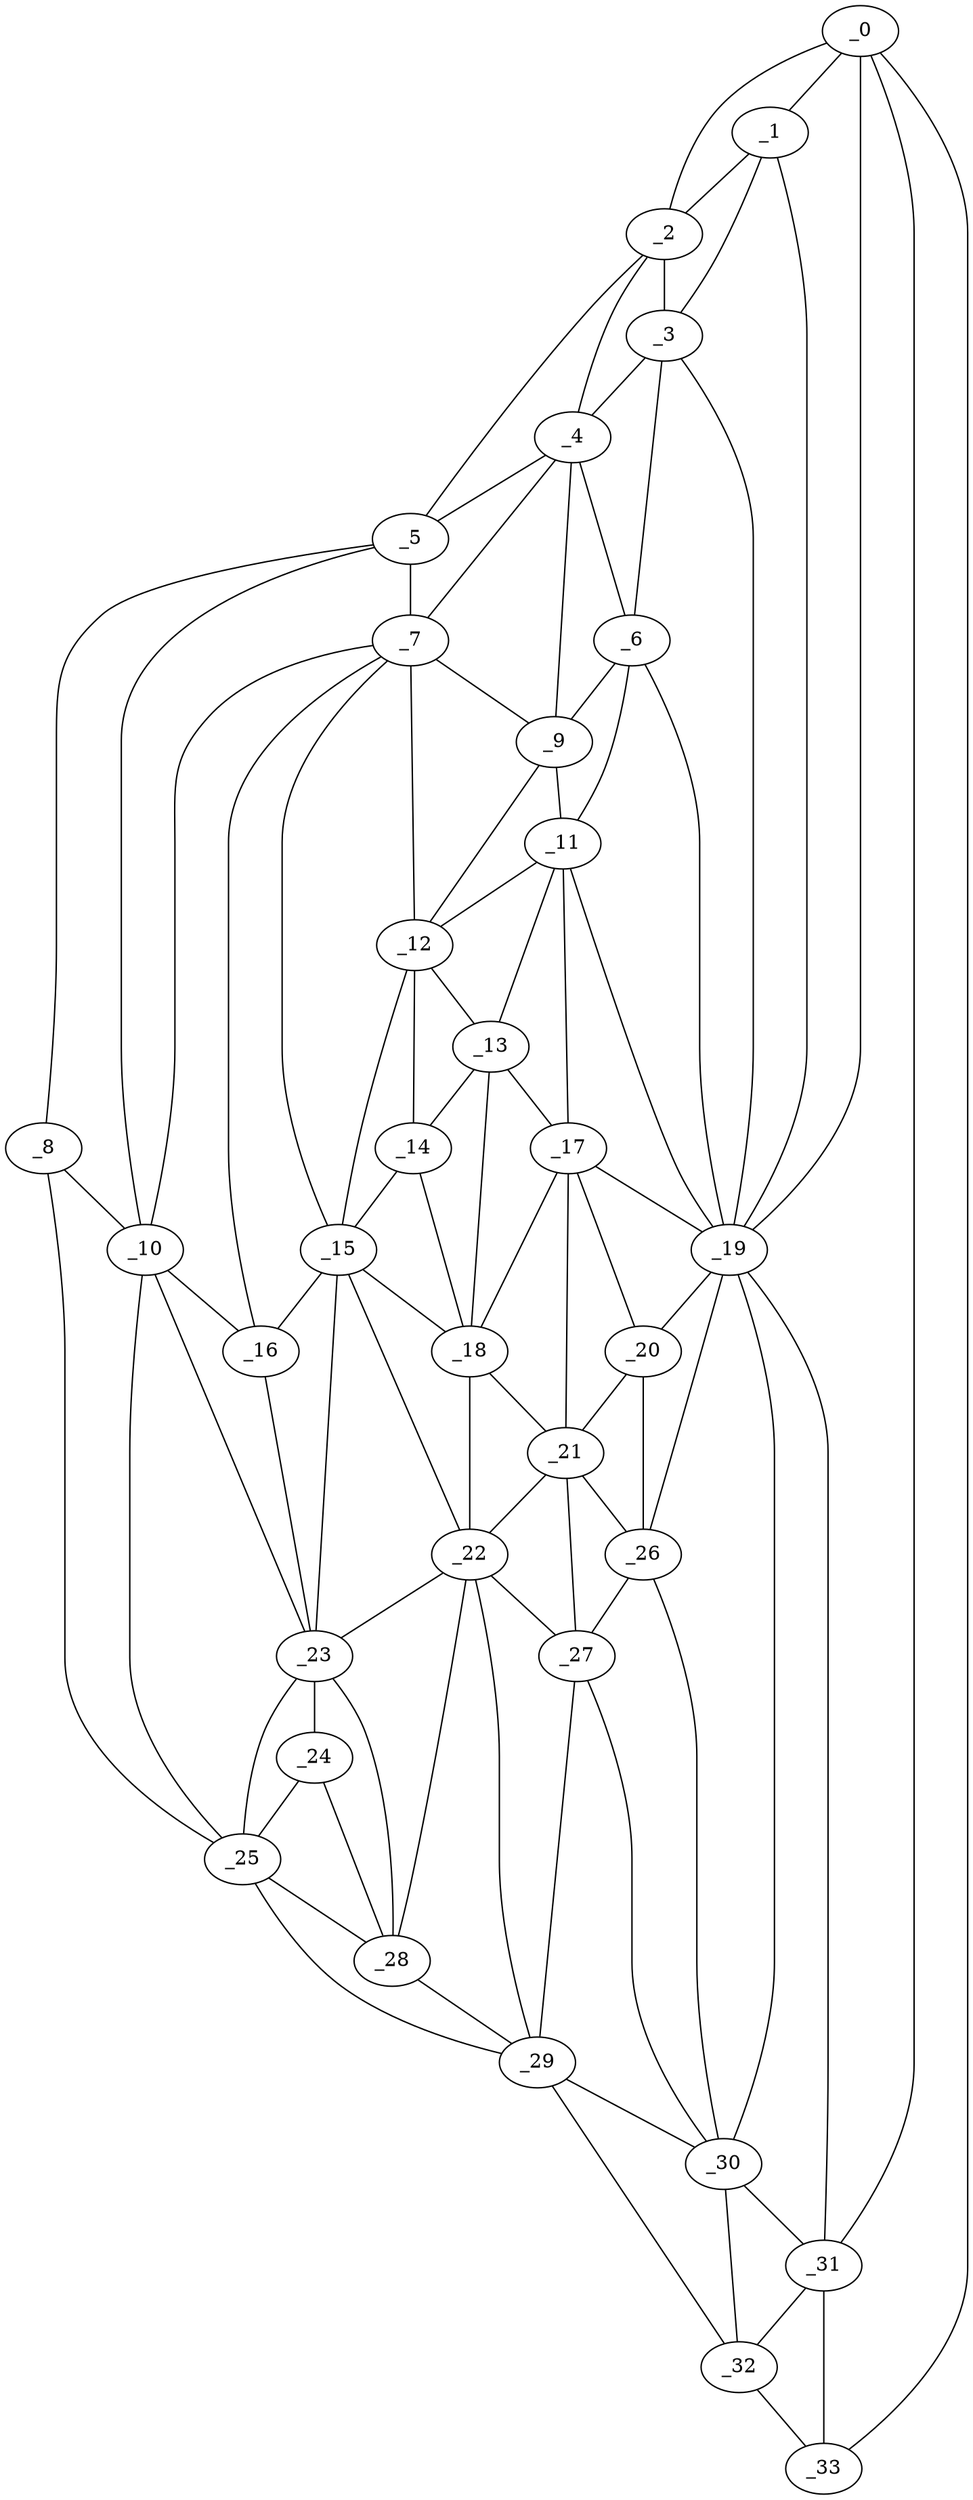 graph "obj71__0.gxl" {
	_0	 [x=19,
		y=17];
	_1	 [x=29,
		y=56];
	_0 -- _1	 [valence=2];
	_2	 [x=31,
		y=77];
	_0 -- _2	 [valence=1];
	_19	 [x=76,
		y=57];
	_0 -- _19	 [valence=2];
	_31	 [x=109,
		y=22];
	_0 -- _31	 [valence=2];
	_33	 [x=111,
		y=14];
	_0 -- _33	 [valence=1];
	_1 -- _2	 [valence=2];
	_3	 [x=46,
		y=68];
	_1 -- _3	 [valence=2];
	_1 -- _19	 [valence=2];
	_2 -- _3	 [valence=2];
	_4	 [x=49,
		y=81];
	_2 -- _4	 [valence=1];
	_5	 [x=51,
		y=111];
	_2 -- _5	 [valence=1];
	_3 -- _4	 [valence=2];
	_6	 [x=52,
		y=71];
	_3 -- _6	 [valence=2];
	_3 -- _19	 [valence=1];
	_4 -- _5	 [valence=2];
	_4 -- _6	 [valence=1];
	_7	 [x=56,
		y=92];
	_4 -- _7	 [valence=2];
	_9	 [x=59,
		y=79];
	_4 -- _9	 [valence=2];
	_5 -- _7	 [valence=2];
	_8	 [x=58,
		y=112];
	_5 -- _8	 [valence=1];
	_10	 [x=61,
		y=107];
	_5 -- _10	 [valence=2];
	_6 -- _9	 [valence=1];
	_11	 [x=63,
		y=71];
	_6 -- _11	 [valence=2];
	_6 -- _19	 [valence=1];
	_7 -- _9	 [valence=1];
	_7 -- _10	 [valence=1];
	_12	 [x=64,
		y=79];
	_7 -- _12	 [valence=2];
	_15	 [x=71,
		y=91];
	_7 -- _15	 [valence=1];
	_16	 [x=72,
		y=96];
	_7 -- _16	 [valence=2];
	_8 -- _10	 [valence=2];
	_25	 [x=89,
		y=112];
	_8 -- _25	 [valence=1];
	_9 -- _11	 [valence=2];
	_9 -- _12	 [valence=1];
	_10 -- _16	 [valence=2];
	_23	 [x=84,
		y=101];
	_10 -- _23	 [valence=2];
	_10 -- _25	 [valence=1];
	_11 -- _12	 [valence=2];
	_13	 [x=68,
		y=72];
	_11 -- _13	 [valence=2];
	_17	 [x=74,
		y=69];
	_11 -- _17	 [valence=2];
	_11 -- _19	 [valence=2];
	_12 -- _13	 [valence=1];
	_14	 [x=68,
		y=79];
	_12 -- _14	 [valence=2];
	_12 -- _15	 [valence=2];
	_13 -- _14	 [valence=2];
	_13 -- _17	 [valence=2];
	_18	 [x=74,
		y=80];
	_13 -- _18	 [valence=2];
	_14 -- _15	 [valence=2];
	_14 -- _18	 [valence=2];
	_15 -- _16	 [valence=2];
	_15 -- _18	 [valence=1];
	_22	 [x=82,
		y=77];
	_15 -- _22	 [valence=1];
	_15 -- _23	 [valence=2];
	_16 -- _23	 [valence=2];
	_17 -- _18	 [valence=2];
	_17 -- _19	 [valence=1];
	_20	 [x=80,
		y=63];
	_17 -- _20	 [valence=2];
	_21	 [x=82,
		y=72];
	_17 -- _21	 [valence=1];
	_18 -- _21	 [valence=1];
	_18 -- _22	 [valence=2];
	_19 -- _20	 [valence=2];
	_26	 [x=92,
		y=58];
	_19 -- _26	 [valence=2];
	_30	 [x=108,
		y=34];
	_19 -- _30	 [valence=1];
	_19 -- _31	 [valence=2];
	_20 -- _21	 [valence=2];
	_20 -- _26	 [valence=2];
	_21 -- _22	 [valence=2];
	_21 -- _26	 [valence=2];
	_27	 [x=97,
		y=64];
	_21 -- _27	 [valence=2];
	_22 -- _23	 [valence=2];
	_22 -- _27	 [valence=1];
	_28	 [x=98,
		y=103];
	_22 -- _28	 [valence=1];
	_29	 [x=105,
		y=101];
	_22 -- _29	 [valence=2];
	_24	 [x=88,
		y=106];
	_23 -- _24	 [valence=2];
	_23 -- _25	 [valence=2];
	_23 -- _28	 [valence=1];
	_24 -- _25	 [valence=1];
	_24 -- _28	 [valence=2];
	_25 -- _28	 [valence=1];
	_25 -- _29	 [valence=1];
	_26 -- _27	 [valence=1];
	_26 -- _30	 [valence=2];
	_27 -- _29	 [valence=1];
	_27 -- _30	 [valence=2];
	_28 -- _29	 [valence=2];
	_29 -- _30	 [valence=1];
	_32	 [x=110,
		y=29];
	_29 -- _32	 [valence=1];
	_30 -- _31	 [valence=2];
	_30 -- _32	 [valence=2];
	_31 -- _32	 [valence=1];
	_31 -- _33	 [valence=2];
	_32 -- _33	 [valence=1];
}
